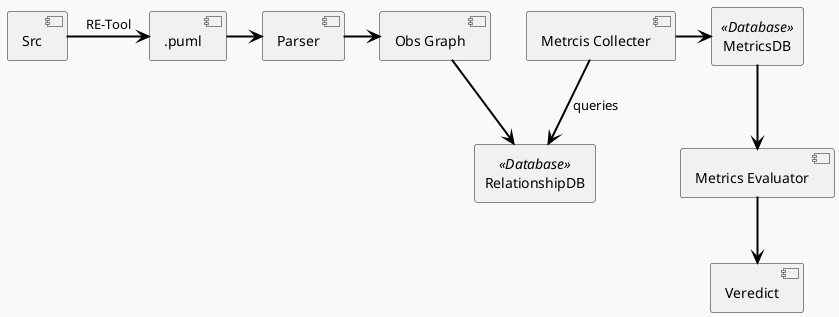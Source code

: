 @startuml ComunicationDiagram
skinparam packageStyle rectangle
skinparam shadowing false
skinparam backgroundColor #F9F9F9
skinparam packageBackgroundColor #DDDDDD
skinparam packageBorderColor #000000
skinparam arrowColor #000000
skinparam arrowThickness 2

package "RelationshipDB" <<Database>> {
}

package "MetricsDB" <<Database>> {

}

[Src] -> [.puml] : RE-Tool
[.puml] -> [Parser]
[Parser] -> [Obs Graph]
[Obs Graph] --> [RelationshipDB]
[Metrcis Collecter] --> [RelationshipDB] : queries
[Metrcis Collecter] -> [MetricsDB]
[MetricsDB] --> [Metrics Evaluator]
[Metrics Evaluator] --> [Veredict]

@enduml